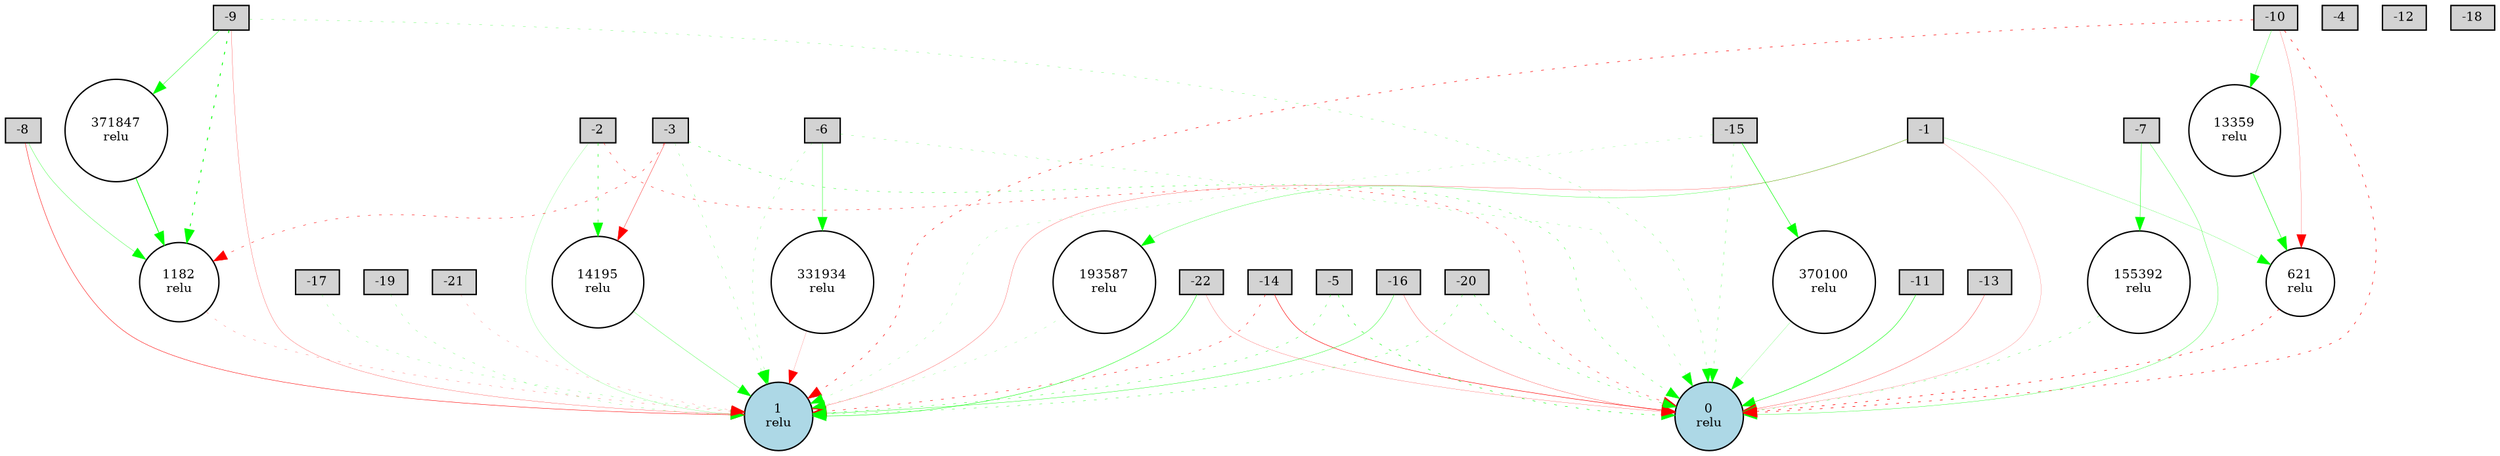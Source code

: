 digraph {
	node [fontsize=9 height=0.2 shape=circle width=0.2]
	A [label=-1 fillcolor=lightgray shape=box style=filled]
	B [label=-2 fillcolor=lightgray shape=box style=filled]
	-3 [label=-3 fillcolor=lightgray shape=box style=filled]
	-4 [label=-4 fillcolor=lightgray shape=box style=filled]
	-5 [label=-5 fillcolor=lightgray shape=box style=filled]
	-6 [label=-6 fillcolor=lightgray shape=box style=filled]
	-7 [label=-7 fillcolor=lightgray shape=box style=filled]
	-8 [label=-8 fillcolor=lightgray shape=box style=filled]
	-9 [label=-9 fillcolor=lightgray shape=box style=filled]
	-10 [label=-10 fillcolor=lightgray shape=box style=filled]
	-11 [label=-11 fillcolor=lightgray shape=box style=filled]
	-12 [label=-12 fillcolor=lightgray shape=box style=filled]
	-13 [label=-13 fillcolor=lightgray shape=box style=filled]
	-14 [label=-14 fillcolor=lightgray shape=box style=filled]
	-15 [label=-15 fillcolor=lightgray shape=box style=filled]
	-16 [label=-16 fillcolor=lightgray shape=box style=filled]
	-17 [label=-17 fillcolor=lightgray shape=box style=filled]
	-18 [label=-18 fillcolor=lightgray shape=box style=filled]
	-19 [label=-19 fillcolor=lightgray shape=box style=filled]
	-20 [label=-20 fillcolor=lightgray shape=box style=filled]
	-21 [label=-21 fillcolor=lightgray shape=box style=filled]
	-22 [label=-22 fillcolor=lightgray shape=box style=filled]
	"A XOR B" [label="0
relu" fillcolor=lightblue style=filled]
	1 [label="1
relu" fillcolor=lightblue style=filled]
	155392 [label="155392
relu" fillcolor=white style=filled]
	371847 [label="371847
relu" fillcolor=white style=filled]
	621 [label="621
relu" fillcolor=white style=filled]
	13359 [label="13359
relu" fillcolor=white style=filled]
	14195 [label="14195
relu" fillcolor=white style=filled]
	193587 [label="193587
relu" fillcolor=white style=filled]
	370100 [label="370100
relu" fillcolor=white style=filled]
	331934 [label="331934
relu" fillcolor=white style=filled]
	1182 [label="1182
relu" fillcolor=white style=filled]
	-5 -> "A XOR B" [color=green penwidth=0.34293013829885977 style=dotted]
	-16 -> 1 [color=green penwidth=0.23682410090502798 style=solid]
	-9 -> "A XOR B" [color=green penwidth=0.15618182964747146 style=dotted]
	A -> "A XOR B" [color=red penwidth=0.10763762919953847 style=solid]
	-19 -> 1 [color=green penwidth=0.13826956418673547 style=dotted]
	-20 -> "A XOR B" [color=green penwidth=0.25792938693281375 style=dotted]
	A -> 1 [color=red penwidth=0.15721803361598824 style=solid]
	-13 -> "A XOR B" [color=red penwidth=0.18634270392671765 style=solid]
	B -> 1 [color=green penwidth=0.11067344858994307 style=solid]
	-10 -> 1 [color=red penwidth=0.38680789805438953 style=dotted]
	-14 -> "A XOR B" [color=red penwidth=0.34607886112955516 style=solid]
	-15 -> "A XOR B" [color=green penwidth=0.18240247324954112 style=dotted]
	-16 -> "A XOR B" [color=red penwidth=0.17022311201216403 style=solid]
	-17 -> 1 [color=green penwidth=0.1280901970910007 style=dotted]
	-22 -> 1 [color=green penwidth=0.3064185054417302 style=solid]
	-6 -> "A XOR B" [color=green penwidth=0.14220702374442873 style=dotted]
	-14 -> 1 [color=red penwidth=0.33963961671625487 style=dotted]
	-3 -> 1 [color=green penwidth=0.14591138917087848 style=dotted]
	-7 -> "A XOR B" [color=green penwidth=0.2022082543518921 style=solid]
	-5 -> 1 [color=green penwidth=0.2522388249055117 style=dotted]
	-6 -> 1 [color=green penwidth=0.13833642380703653 style=dotted]
	-3 -> "A XOR B" [color=green penwidth=0.23464264468270965 style=dotted]
	-8 -> 1 [color=red penwidth=0.30138840490738367 style=solid]
	B -> "A XOR B" [color=red penwidth=0.2852220452504013 style=dotted]
	-21 -> 1 [color=red penwidth=0.1146486980077276 style=dotted]
	-20 -> 1 [color=green penwidth=0.22878567368152675 style=dotted]
	-9 -> 1 [color=red penwidth=0.15346200769020318 style=solid]
	-11 -> "A XOR B" [color=green penwidth=0.3290485524376564 style=solid]
	-15 -> 1 [color=green penwidth=0.11091575702484888 style=dotted]
	-10 -> "A XOR B" [color=red penwidth=0.40126819197172736 style=dotted]
	-22 -> "A XOR B" [color=red penwidth=0.13264686889971622 style=solid]
	A -> 621 [color=green penwidth=0.13210079248438256 style=solid]
	621 -> "A XOR B" [color=red penwidth=0.4214193644116324 style=dotted]
	-10 -> 621 [color=red penwidth=0.13454030826283445 style=solid]
	-8 -> 1182 [color=green penwidth=0.20277407402530728 style=solid]
	1182 -> 1 [color=red penwidth=0.14214697440403778 style=dotted]
	-10 -> 13359 [color=green penwidth=0.20053106267795212 style=solid]
	13359 -> 621 [color=green penwidth=0.3401597488682033 style=solid]
	-9 -> 1182 [color=green penwidth=0.6226253889337726 style=dotted]
	B -> 14195 [color=green penwidth=0.3359876842107099 style=dotted]
	14195 -> 1 [color=green penwidth=0.17975245686942368 style=solid]
	-7 -> 155392 [color=green penwidth=0.2795308120193552 style=solid]
	155392 -> "A XOR B" [color=green penwidth=0.19903043124064862 style=dotted]
	-3 -> 1182 [color=red penwidth=0.3049791538716199 style=dotted]
	A -> 193587 [color=green penwidth=0.18453441956450609 style=solid]
	193587 -> 1 [color=green penwidth=0.10509784584836267 style=dotted]
	-6 -> 331934 [color=green penwidth=0.2658367461595329 style=solid]
	331934 -> 1 [color=red penwidth=0.10016578563385309 style=solid]
	-3 -> 14195 [color=red penwidth=0.23121668861262112 style=solid]
	-15 -> 370100 [color=green penwidth=0.37459433330130265 style=solid]
	370100 -> "A XOR B" [color=green penwidth=0.11313255684506417 style=solid]
	-9 -> 371847 [color=green penwidth=0.2746091907648872 style=solid]
	371847 -> 1182 [color=green penwidth=0.5249727614477087 style=solid]
}
